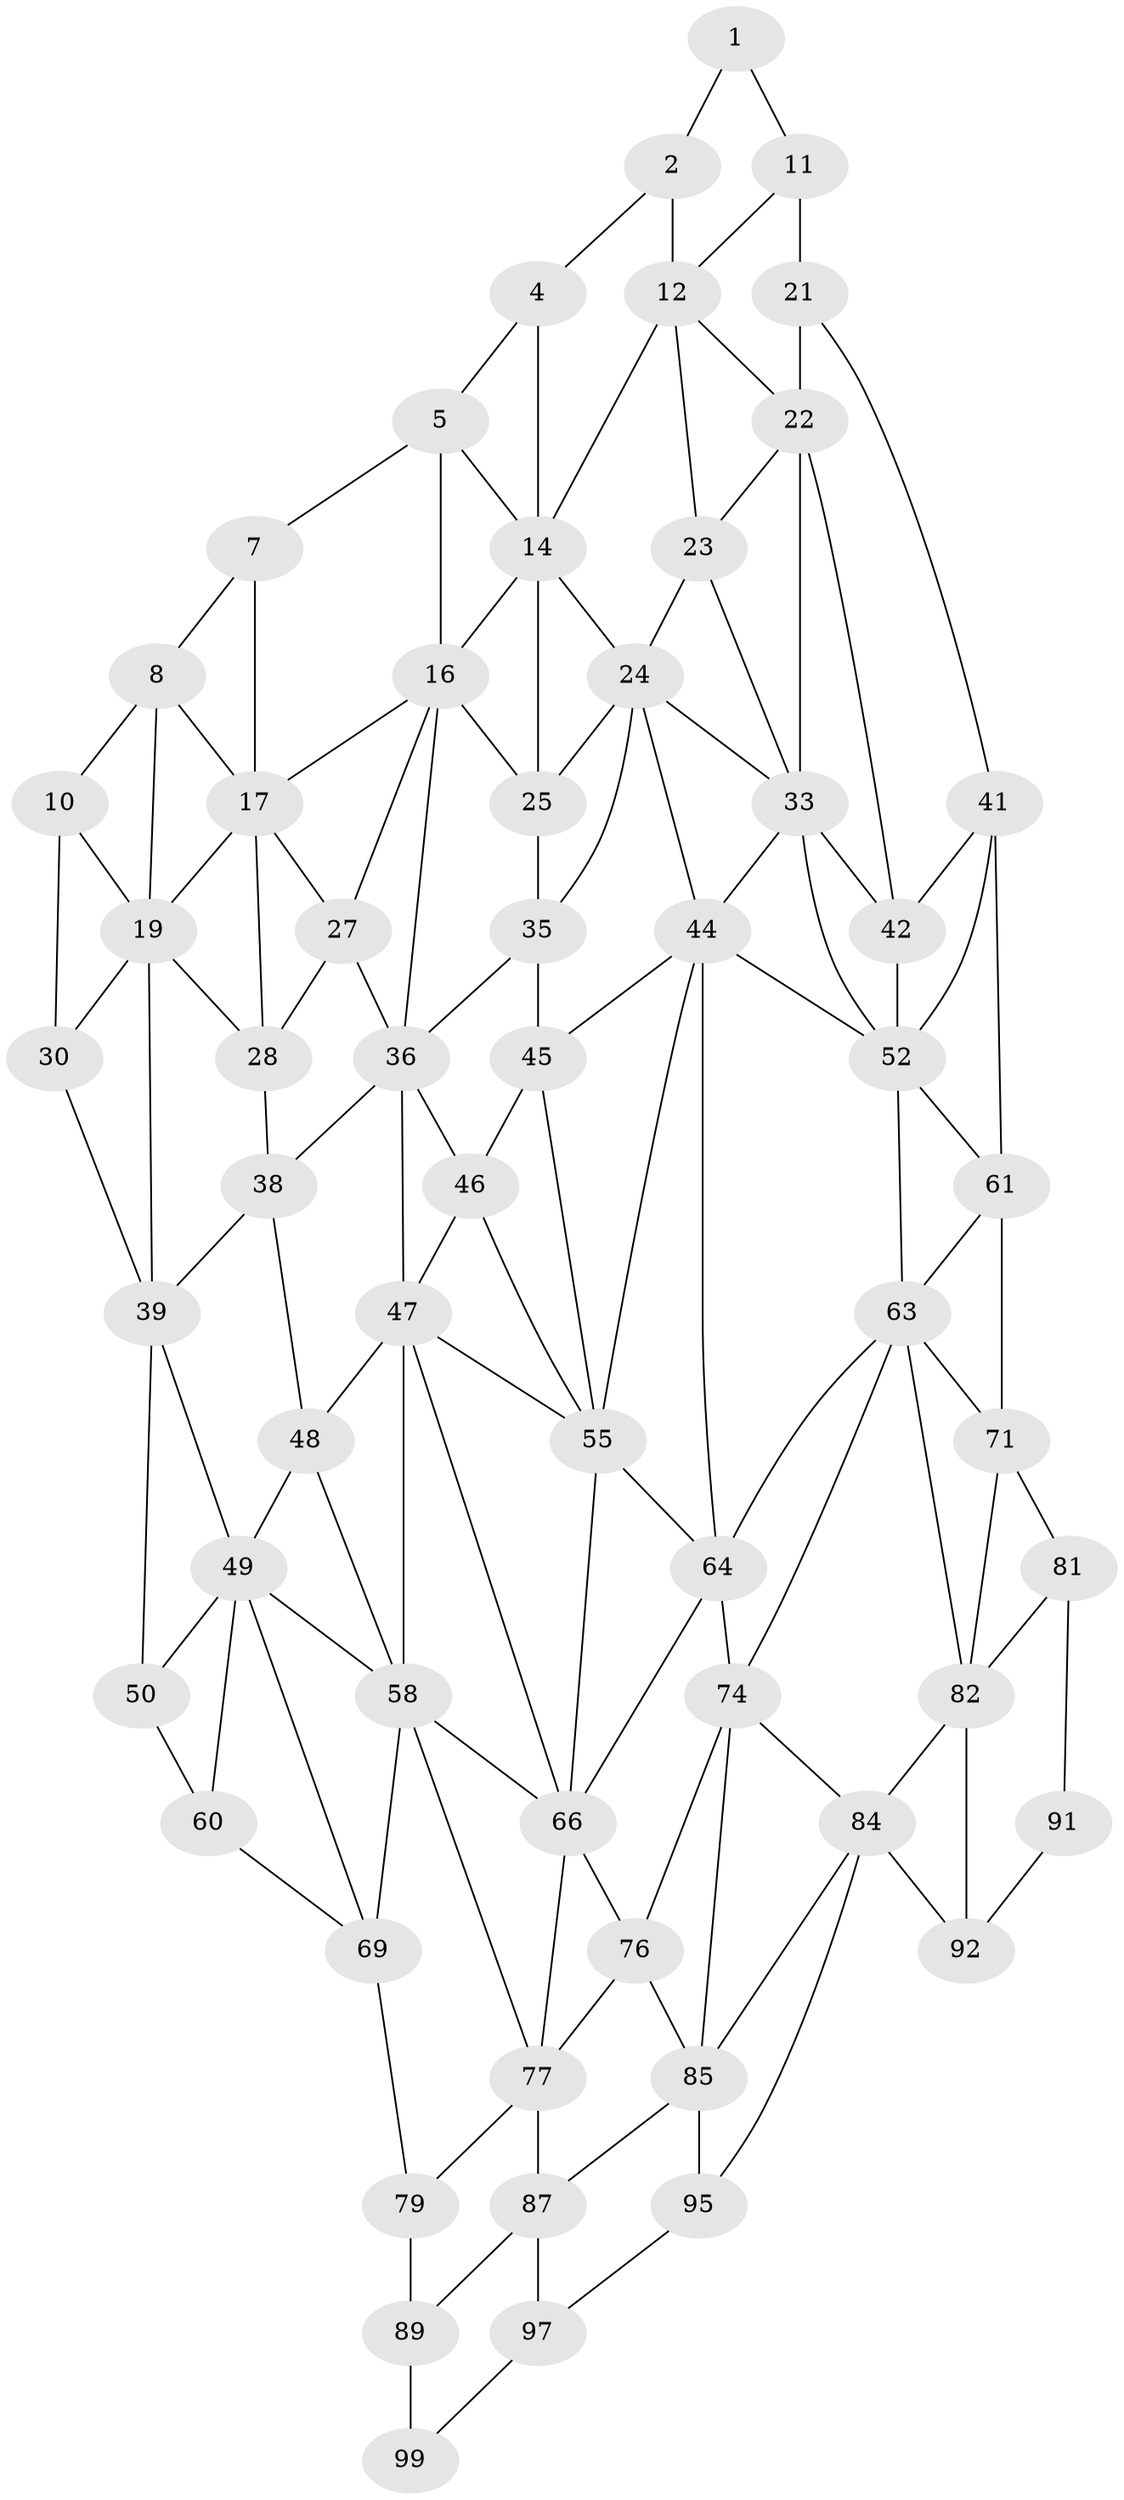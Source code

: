 // original degree distribution, {2: 0.04, 3: 0.32, 4: 0.64}
// Generated by graph-tools (version 1.1) at 2025/11/02/21/25 10:11:12]
// undirected, 60 vertices, 129 edges
graph export_dot {
graph [start="1"]
  node [color=gray90,style=filled];
  1;
  2 [super="+3"];
  4;
  5 [super="+6"];
  7;
  8 [super="+9"];
  10 [super="+20"];
  11;
  12 [super="+13"];
  14 [super="+15"];
  16 [super="+26"];
  17 [super="+18"];
  19 [super="+29"];
  21 [super="+31"];
  22 [super="+32"];
  23;
  24 [super="+34"];
  25;
  27;
  28;
  30;
  33 [super="+43"];
  35;
  36 [super="+37"];
  38;
  39 [super="+40"];
  41 [super="+51"];
  42;
  44 [super="+54"];
  45;
  46;
  47 [super="+57"];
  48;
  49 [super="+59"];
  50;
  52 [super="+53"];
  55 [super="+56"];
  58 [super="+68"];
  60;
  61 [super="+62"];
  63 [super="+73"];
  64 [super="+65"];
  66 [super="+67"];
  69 [super="+70"];
  71 [super="+72"];
  74 [super="+75"];
  76;
  77 [super="+78"];
  79 [super="+80"];
  81;
  82 [super="+83"];
  84 [super="+94"];
  85 [super="+86"];
  87 [super="+88"];
  89 [super="+90"];
  91;
  92 [super="+93"];
  95 [super="+96"];
  97 [super="+98"];
  99 [super="+100"];
  1 -- 11;
  1 -- 2;
  2 -- 12 [weight=2];
  2 -- 4;
  4 -- 14;
  4 -- 5;
  5 -- 14;
  5 -- 16;
  5 -- 7;
  7 -- 17;
  7 -- 8;
  8 -- 10;
  8 -- 19;
  8 -- 17;
  10 -- 19;
  10 -- 30;
  11 -- 21;
  11 -- 12;
  12 -- 22;
  12 -- 14;
  12 -- 23;
  14 -- 24;
  14 -- 16;
  14 -- 25;
  16 -- 17;
  16 -- 25;
  16 -- 27;
  16 -- 36;
  17 -- 27;
  17 -- 19;
  17 -- 28;
  19 -- 28;
  19 -- 30;
  19 -- 39;
  21 -- 22 [weight=2];
  21 -- 41;
  22 -- 23;
  22 -- 33;
  22 -- 42;
  23 -- 33;
  23 -- 24;
  24 -- 25;
  24 -- 33;
  24 -- 35;
  24 -- 44;
  25 -- 35;
  27 -- 28;
  27 -- 36;
  28 -- 38;
  30 -- 39;
  33 -- 42;
  33 -- 44;
  33 -- 52;
  35 -- 45;
  35 -- 36;
  36 -- 46;
  36 -- 38;
  36 -- 47;
  38 -- 48;
  38 -- 39;
  39 -- 49;
  39 -- 50;
  41 -- 42;
  41 -- 52;
  41 -- 61;
  42 -- 52;
  44 -- 45;
  44 -- 64;
  44 -- 52;
  44 -- 55;
  45 -- 55;
  45 -- 46;
  46 -- 47;
  46 -- 55;
  47 -- 48;
  47 -- 58;
  47 -- 66;
  47 -- 55;
  48 -- 58;
  48 -- 49;
  49 -- 50;
  49 -- 58;
  49 -- 60;
  49 -- 69;
  50 -- 60;
  52 -- 63;
  52 -- 61;
  55 -- 66;
  55 -- 64;
  58 -- 69;
  58 -- 66;
  58 -- 77;
  60 -- 69;
  61 -- 71 [weight=2];
  61 -- 63;
  63 -- 64;
  63 -- 74;
  63 -- 82;
  63 -- 71;
  64 -- 74 [weight=2];
  64 -- 66;
  66 -- 76;
  66 -- 77;
  69 -- 79 [weight=2];
  71 -- 81;
  71 -- 82;
  74 -- 84;
  74 -- 76;
  74 -- 85;
  76 -- 77;
  76 -- 85;
  77 -- 87 [weight=2];
  77 -- 79;
  79 -- 89 [weight=2];
  81 -- 91;
  81 -- 82;
  82 -- 92 [weight=2];
  82 -- 84;
  84 -- 85;
  84 -- 95;
  84 -- 92;
  85 -- 95 [weight=2];
  85 -- 87;
  87 -- 97 [weight=2];
  87 -- 89;
  89 -- 99 [weight=2];
  91 -- 92;
  95 -- 97;
  97 -- 99;
}

